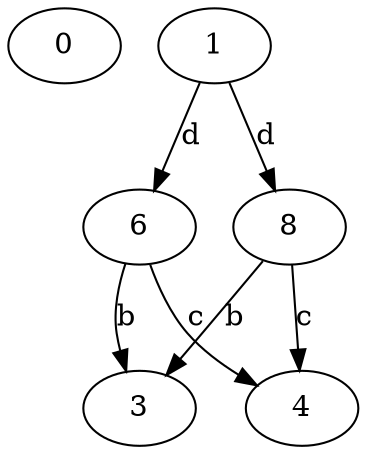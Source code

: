 strict digraph  {
0;
1;
3;
4;
6;
8;
1 -> 6  [label=d];
1 -> 8  [label=d];
6 -> 3  [label=b];
6 -> 4  [label=c];
8 -> 3  [label=b];
8 -> 4  [label=c];
}

